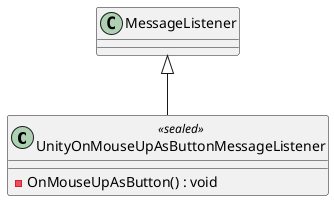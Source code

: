 @startuml
class UnityOnMouseUpAsButtonMessageListener <<sealed>> {
    - OnMouseUpAsButton() : void
}
MessageListener <|-- UnityOnMouseUpAsButtonMessageListener
@enduml
